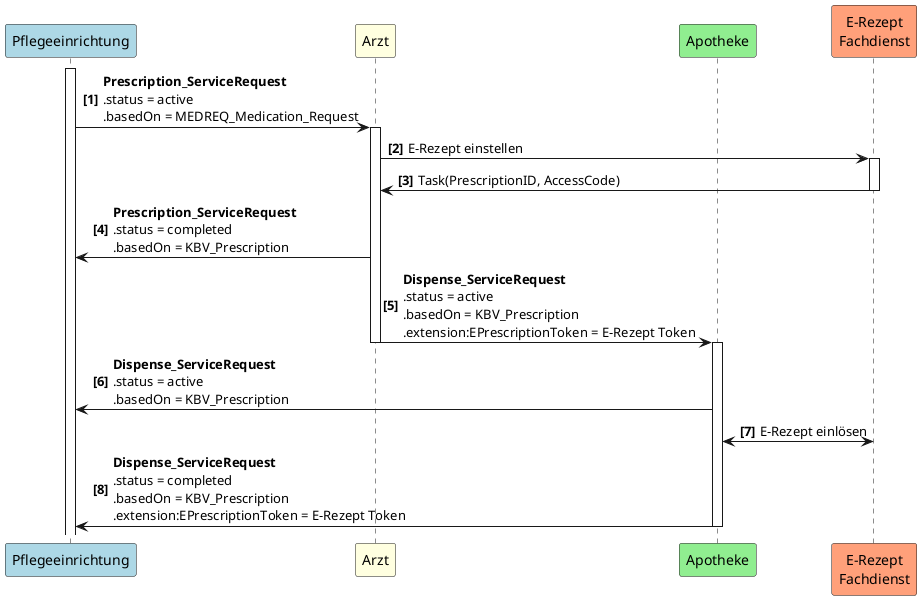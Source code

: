 @startuml
autonumber "<b>[0]"
participant Pflegeeinrichtung as PE #LightBlue
participant Arzt as A #LightYellow
participant Apotheke as AP #LightGreen
participant "E-Rezept\nFachdienst" as FD #LightSalmon

activate PE
PE -> A++: <b>Prescription_ServiceRequest \n.status = active \n.basedOn = MEDREQ_Medication_Request
A -> FD++: E-Rezept einstellen
FD -> A--: Task(PrescriptionID, AccessCode)
A -> PE: <b>Prescription_ServiceRequest \n.status = completed \n.basedOn = KBV_Prescription
A -> AP--++: <b>Dispense_ServiceRequest \n.status = active \n.basedOn = KBV_Prescription \n.extension:EPrescriptionToken = E-Rezept Token
AP -> PE: <b>Dispense_ServiceRequest \n.status = active \n.basedOn = KBV_Prescription
AP <-> FD: E-Rezept einlösen
AP -> PE--: <b>Dispense_ServiceRequest \n.status = completed \n.basedOn = KBV_Prescription \n.extension:EPrescriptionToken = E-Rezept Token
@enduml

